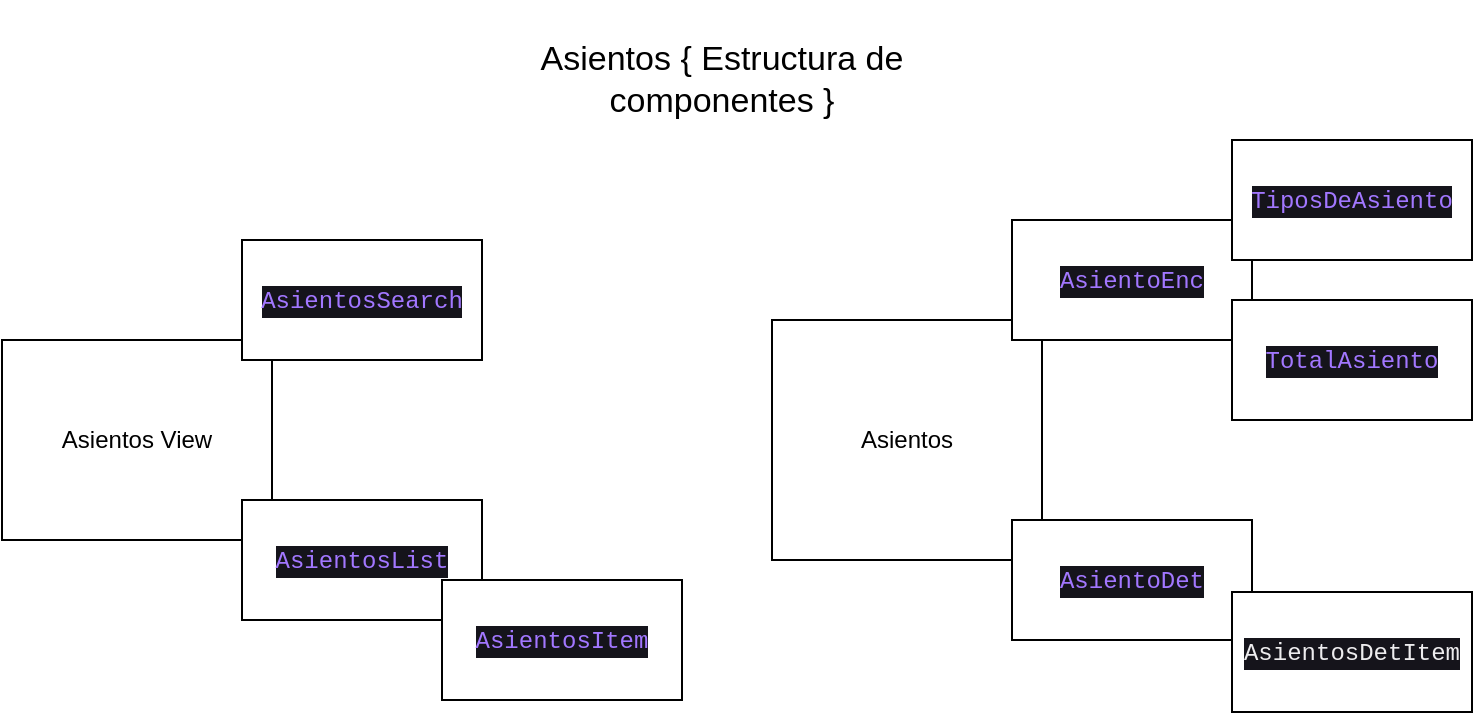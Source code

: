 <mxfile>
    <diagram id="bLDd8FvBJSKopAUF6l9A" name="Page-1">
        <mxGraphModel dx="996" dy="538" grid="0" gridSize="10" guides="1" tooltips="1" connect="1" arrows="1" fold="1" page="1" pageScale="1" pageWidth="850" pageHeight="1100" math="0" shadow="0">
            <root>
                <mxCell id="0"/>
                <mxCell id="1" parent="0"/>
                <mxCell id="3" value="Asientos View" style="rounded=0;whiteSpace=wrap;html=1;" vertex="1" parent="1">
                    <mxGeometry x="40" y="190" width="135" height="100" as="geometry"/>
                </mxCell>
                <mxCell id="4" value="Asientos" style="rounded=0;whiteSpace=wrap;html=1;" vertex="1" parent="1">
                    <mxGeometry x="425" y="180" width="135" height="120" as="geometry"/>
                </mxCell>
                <mxCell id="6" value="&lt;div style=&quot;color: rgb(237, 236, 238); background-color: rgb(21, 20, 27); font-family: Consolas, &amp;quot;Courier New&amp;quot;, monospace; line-height: 16px;&quot;&gt;&lt;span style=&quot;color: #a277ff;&quot;&gt;AsientosSearch&lt;/span&gt;&lt;/div&gt;" style="rounded=0;whiteSpace=wrap;html=1;" vertex="1" parent="1">
                    <mxGeometry x="160" y="140" width="120" height="60" as="geometry"/>
                </mxCell>
                <mxCell id="7" value="&lt;div style=&quot;color: rgb(237, 236, 238); background-color: rgb(21, 20, 27); font-family: Consolas, &amp;quot;Courier New&amp;quot;, monospace; line-height: 16px;&quot;&gt;&lt;span style=&quot;color: #a277ff;&quot;&gt;AsientosList&lt;/span&gt;&lt;/div&gt;" style="rounded=0;whiteSpace=wrap;html=1;" vertex="1" parent="1">
                    <mxGeometry x="160" y="270" width="120" height="60" as="geometry"/>
                </mxCell>
                <mxCell id="8" value="&lt;div style=&quot;color: rgb(237, 236, 238); background-color: rgb(21, 20, 27); font-family: Consolas, &amp;quot;Courier New&amp;quot;, monospace; line-height: 16px;&quot;&gt;&lt;span style=&quot;color: #a277ff;&quot;&gt;AsientosItem&lt;/span&gt;&lt;/div&gt;" style="rounded=0;whiteSpace=wrap;html=1;" vertex="1" parent="1">
                    <mxGeometry x="260" y="310" width="120" height="60" as="geometry"/>
                </mxCell>
                <mxCell id="9" value="&lt;div style=&quot;color: rgb(237, 236, 238); background-color: rgb(21, 20, 27); font-family: Consolas, &amp;quot;Courier New&amp;quot;, monospace; line-height: 16px;&quot;&gt;&lt;span style=&quot;color: #a277ff;&quot;&gt;AsientoEnc&lt;/span&gt;&lt;/div&gt;" style="rounded=0;whiteSpace=wrap;html=1;" vertex="1" parent="1">
                    <mxGeometry x="545" y="130" width="120" height="60" as="geometry"/>
                </mxCell>
                <mxCell id="10" value="&lt;div style=&quot;color: rgb(237, 236, 238); background-color: rgb(21, 20, 27); font-family: Consolas, &amp;quot;Courier New&amp;quot;, monospace; line-height: 16px;&quot;&gt;&lt;span style=&quot;color: #a277ff;&quot;&gt;AsientoDet&lt;/span&gt;&lt;/div&gt;" style="rounded=0;whiteSpace=wrap;html=1;" vertex="1" parent="1">
                    <mxGeometry x="545" y="280" width="120" height="60" as="geometry"/>
                </mxCell>
                <mxCell id="11" value="&lt;div style=&quot;color: rgb(237, 236, 238); background-color: rgb(21, 20, 27); font-family: Consolas, &amp;quot;Courier New&amp;quot;, monospace; line-height: 16px;&quot;&gt;&lt;span style=&quot;color: #a277ff;&quot;&gt;TiposDeAsiento&lt;/span&gt;&lt;/div&gt;" style="rounded=0;whiteSpace=wrap;html=1;" vertex="1" parent="1">
                    <mxGeometry x="655" y="90" width="120" height="60" as="geometry"/>
                </mxCell>
                <mxCell id="12" value="&lt;div style=&quot;color: rgb(237, 236, 238); background-color: rgb(21, 20, 27); font-family: Consolas, &amp;quot;Courier New&amp;quot;, monospace; line-height: 16px;&quot;&gt;&lt;span style=&quot;color: #a277ff;&quot;&gt;TotalAsiento&lt;/span&gt;&lt;/div&gt;" style="rounded=0;whiteSpace=wrap;html=1;" vertex="1" parent="1">
                    <mxGeometry x="655" y="170" width="120" height="60" as="geometry"/>
                </mxCell>
                <mxCell id="13" value="&lt;div style=&quot;color: rgb(237, 236, 238); background-color: rgb(21, 20, 27); font-family: Consolas, &amp;quot;Courier New&amp;quot;, monospace; line-height: 16px;&quot;&gt;AsientosDetItem&lt;/div&gt;" style="rounded=0;whiteSpace=wrap;html=1;" vertex="1" parent="1">
                    <mxGeometry x="655" y="316" width="120" height="60" as="geometry"/>
                </mxCell>
                <mxCell id="14" value="Asientos { Estructura de componentes }" style="text;html=1;strokeColor=none;fillColor=none;align=center;verticalAlign=middle;whiteSpace=wrap;rounded=0;fontSize=17;" vertex="1" parent="1">
                    <mxGeometry x="300" y="20" width="200" height="80" as="geometry"/>
                </mxCell>
            </root>
        </mxGraphModel>
    </diagram>
</mxfile>